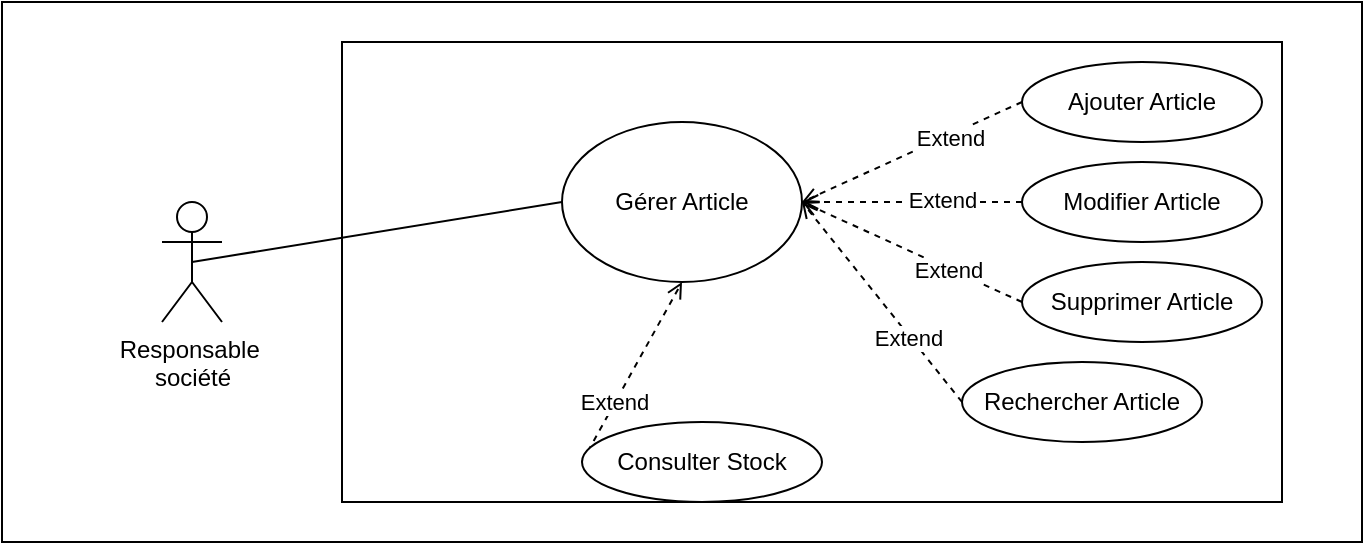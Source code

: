 <mxfile version="21.6.6" type="github">
  <diagram name="Page-1" id="_8wl95QI9b75BfUd_FfB">
    <mxGraphModel dx="1665" dy="425" grid="1" gridSize="10" guides="1" tooltips="1" connect="1" arrows="1" fold="1" page="1" pageScale="1" pageWidth="827" pageHeight="1169" math="0" shadow="0">
      <root>
        <mxCell id="0" />
        <mxCell id="1" parent="0" />
        <mxCell id="jihVwkUnpnv333PbTvo--1" value="" style="rounded=0;whiteSpace=wrap;html=1;" parent="1" vertex="1">
          <mxGeometry x="-20" y="140" width="680" height="270" as="geometry" />
        </mxCell>
        <mxCell id="jihVwkUnpnv333PbTvo--2" value="" style="rounded=0;whiteSpace=wrap;html=1;" parent="1" vertex="1">
          <mxGeometry x="150" y="160" width="470" height="230" as="geometry" />
        </mxCell>
        <mxCell id="jihVwkUnpnv333PbTvo--3" style="rounded=0;orthogonalLoop=1;jettySize=auto;html=1;exitX=0.5;exitY=0.5;exitDx=0;exitDy=0;exitPerimeter=0;entryX=0;entryY=0.5;entryDx=0;entryDy=0;endArrow=none;endFill=0;" parent="1" source="jihVwkUnpnv333PbTvo--4" target="jihVwkUnpnv333PbTvo--5" edge="1">
          <mxGeometry relative="1" as="geometry">
            <mxPoint x="260" y="120" as="targetPoint" />
          </mxGeometry>
        </mxCell>
        <mxCell id="jihVwkUnpnv333PbTvo--4" value="Responsable&amp;nbsp;&lt;br&gt;société" style="shape=umlActor;verticalLabelPosition=bottom;verticalAlign=top;html=1;outlineConnect=0;" parent="1" vertex="1">
          <mxGeometry x="60" y="240" width="30" height="60" as="geometry" />
        </mxCell>
        <mxCell id="jihVwkUnpnv333PbTvo--5" value="Gérer Article" style="ellipse;whiteSpace=wrap;html=1;" parent="1" vertex="1">
          <mxGeometry x="260" y="200" width="120" height="80" as="geometry" />
        </mxCell>
        <mxCell id="jihVwkUnpnv333PbTvo--6" style="rounded=0;orthogonalLoop=1;jettySize=auto;html=1;exitX=0;exitY=0.5;exitDx=0;exitDy=0;entryX=1;entryY=0.5;entryDx=0;entryDy=0;dashed=1;endArrow=open;endFill=0;" parent="1" source="jihVwkUnpnv333PbTvo--8" target="jihVwkUnpnv333PbTvo--5" edge="1">
          <mxGeometry relative="1" as="geometry" />
        </mxCell>
        <mxCell id="jihVwkUnpnv333PbTvo--7" value="Extend" style="edgeLabel;html=1;align=center;verticalAlign=middle;resizable=0;points=[];" parent="jihVwkUnpnv333PbTvo--6" vertex="1" connectable="0">
          <mxGeometry x="-0.329" y="1" relative="1" as="geometry">
            <mxPoint as="offset" />
          </mxGeometry>
        </mxCell>
        <mxCell id="jihVwkUnpnv333PbTvo--8" value="Ajouter Article" style="ellipse;whiteSpace=wrap;html=1;" parent="1" vertex="1">
          <mxGeometry x="490" y="170" width="120" height="40" as="geometry" />
        </mxCell>
        <mxCell id="jihVwkUnpnv333PbTvo--9" style="rounded=0;orthogonalLoop=1;jettySize=auto;html=1;exitX=0;exitY=0.5;exitDx=0;exitDy=0;entryX=1;entryY=0.5;entryDx=0;entryDy=0;dashed=1;endArrow=open;endFill=0;" parent="1" source="jihVwkUnpnv333PbTvo--11" target="jihVwkUnpnv333PbTvo--5" edge="1">
          <mxGeometry relative="1" as="geometry">
            <mxPoint x="420" y="250" as="targetPoint" />
          </mxGeometry>
        </mxCell>
        <mxCell id="jihVwkUnpnv333PbTvo--10" value="Extend" style="edgeLabel;html=1;align=center;verticalAlign=middle;resizable=0;points=[];" parent="jihVwkUnpnv333PbTvo--9" vertex="1" connectable="0">
          <mxGeometry x="-0.273" y="-1" relative="1" as="geometry">
            <mxPoint as="offset" />
          </mxGeometry>
        </mxCell>
        <mxCell id="jihVwkUnpnv333PbTvo--11" value="Modifier Article" style="ellipse;whiteSpace=wrap;html=1;" parent="1" vertex="1">
          <mxGeometry x="490" y="220" width="120" height="40" as="geometry" />
        </mxCell>
        <mxCell id="jihVwkUnpnv333PbTvo--12" style="rounded=0;orthogonalLoop=1;jettySize=auto;html=1;exitX=0;exitY=0.5;exitDx=0;exitDy=0;entryX=1;entryY=0.5;entryDx=0;entryDy=0;dashed=1;endArrow=open;endFill=0;" parent="1" source="jihVwkUnpnv333PbTvo--14" target="jihVwkUnpnv333PbTvo--5" edge="1">
          <mxGeometry relative="1" as="geometry">
            <mxPoint x="420" y="250" as="targetPoint" />
          </mxGeometry>
        </mxCell>
        <mxCell id="jihVwkUnpnv333PbTvo--13" value="Extend" style="edgeLabel;html=1;align=center;verticalAlign=middle;resizable=0;points=[];" parent="jihVwkUnpnv333PbTvo--12" vertex="1" connectable="0">
          <mxGeometry x="-0.333" y="1" relative="1" as="geometry">
            <mxPoint as="offset" />
          </mxGeometry>
        </mxCell>
        <mxCell id="jihVwkUnpnv333PbTvo--14" value="Supprimer Article" style="ellipse;whiteSpace=wrap;html=1;" parent="1" vertex="1">
          <mxGeometry x="490" y="270" width="120" height="40" as="geometry" />
        </mxCell>
        <mxCell id="jihVwkUnpnv333PbTvo--15" style="rounded=0;orthogonalLoop=1;jettySize=auto;html=1;exitX=0;exitY=0.5;exitDx=0;exitDy=0;entryX=0.5;entryY=1;entryDx=0;entryDy=0;dashed=1;endArrow=open;endFill=0;" parent="1" source="jihVwkUnpnv333PbTvo--17" target="jihVwkUnpnv333PbTvo--5" edge="1">
          <mxGeometry relative="1" as="geometry">
            <mxPoint x="250" y="300" as="targetPoint" />
          </mxGeometry>
        </mxCell>
        <mxCell id="jihVwkUnpnv333PbTvo--16" value="Extend" style="edgeLabel;html=1;align=center;verticalAlign=middle;resizable=0;points=[];" parent="jihVwkUnpnv333PbTvo--15" vertex="1" connectable="0">
          <mxGeometry x="-0.333" y="1" relative="1" as="geometry">
            <mxPoint as="offset" />
          </mxGeometry>
        </mxCell>
        <mxCell id="jihVwkUnpnv333PbTvo--17" value="Consulter Stock" style="ellipse;whiteSpace=wrap;html=1;" parent="1" vertex="1">
          <mxGeometry x="270" y="350" width="120" height="40" as="geometry" />
        </mxCell>
        <mxCell id="C1X9PYxzX98T6BgR-f1G-1" style="rounded=0;orthogonalLoop=1;jettySize=auto;html=1;exitX=0;exitY=0.5;exitDx=0;exitDy=0;dashed=1;endArrow=open;endFill=0;entryX=1;entryY=0.5;entryDx=0;entryDy=0;" edge="1" parent="1" source="C1X9PYxzX98T6BgR-f1G-3" target="jihVwkUnpnv333PbTvo--5">
          <mxGeometry relative="1" as="geometry">
            <mxPoint x="380" y="250" as="targetPoint" />
          </mxGeometry>
        </mxCell>
        <mxCell id="C1X9PYxzX98T6BgR-f1G-2" value="Extend" style="edgeLabel;html=1;align=center;verticalAlign=middle;resizable=0;points=[];" vertex="1" connectable="0" parent="C1X9PYxzX98T6BgR-f1G-1">
          <mxGeometry x="-0.333" y="1" relative="1" as="geometry">
            <mxPoint as="offset" />
          </mxGeometry>
        </mxCell>
        <mxCell id="C1X9PYxzX98T6BgR-f1G-3" value="Rechercher Article" style="ellipse;whiteSpace=wrap;html=1;" vertex="1" parent="1">
          <mxGeometry x="460" y="320" width="120" height="40" as="geometry" />
        </mxCell>
      </root>
    </mxGraphModel>
  </diagram>
</mxfile>
